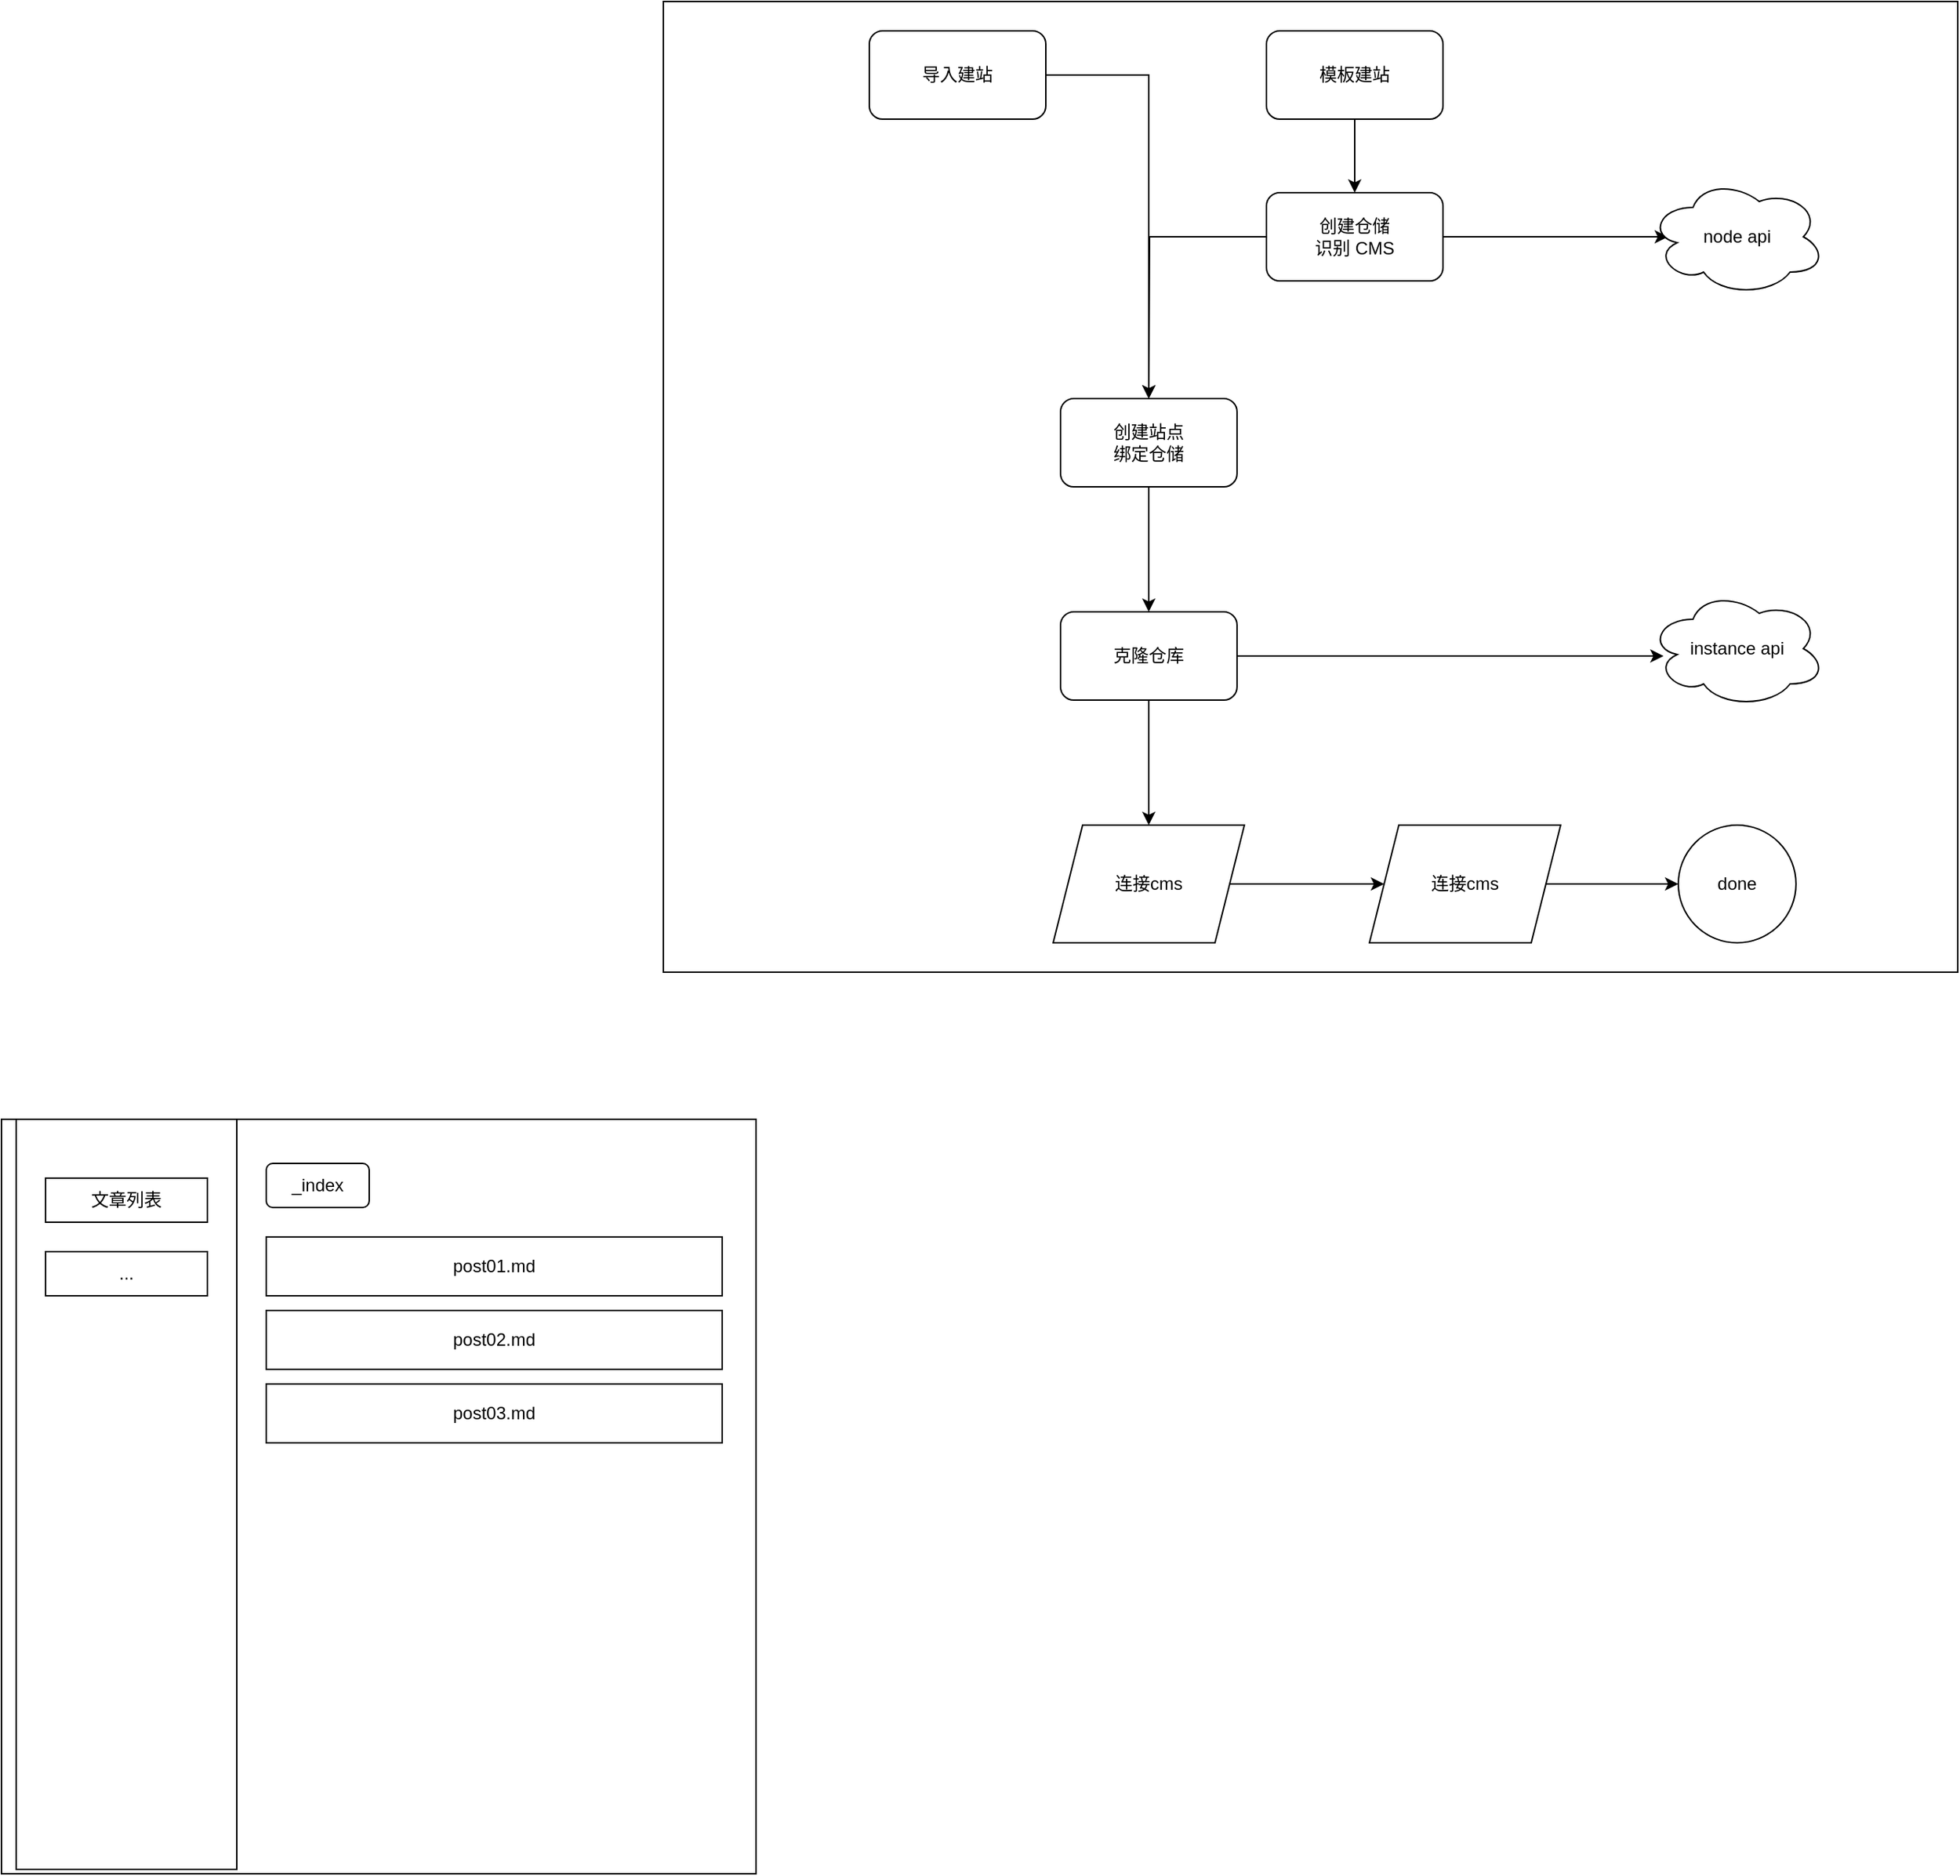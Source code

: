 <mxfile version="21.6.8" type="github">
  <diagram name="第 1 页" id="z3eSV-Bdw5thzZ9dF0Tf">
    <mxGraphModel dx="2021" dy="673" grid="1" gridSize="10" guides="1" tooltips="1" connect="1" arrows="1" fold="1" page="1" pageScale="1" pageWidth="827" pageHeight="1169" math="0" shadow="0">
      <root>
        <mxCell id="0" />
        <mxCell id="1" parent="0" />
        <mxCell id="hI7RUDL5mImLhrrpBEeo-23" value="" style="rounded=0;whiteSpace=wrap;html=1;" parent="1" vertex="1">
          <mxGeometry x="-230" y="110" width="880" height="660" as="geometry" />
        </mxCell>
        <mxCell id="hI7RUDL5mImLhrrpBEeo-8" style="edgeStyle=orthogonalEdgeStyle;rounded=0;orthogonalLoop=1;jettySize=auto;html=1;" parent="1" source="hI7RUDL5mImLhrrpBEeo-1" target="hI7RUDL5mImLhrrpBEeo-7" edge="1">
          <mxGeometry relative="1" as="geometry" />
        </mxCell>
        <mxCell id="hI7RUDL5mImLhrrpBEeo-1" value="导入建站" style="rounded=1;whiteSpace=wrap;html=1;" parent="1" vertex="1">
          <mxGeometry x="-90" y="130" width="120" height="60" as="geometry" />
        </mxCell>
        <mxCell id="hI7RUDL5mImLhrrpBEeo-6" style="edgeStyle=orthogonalEdgeStyle;rounded=0;orthogonalLoop=1;jettySize=auto;html=1;exitX=0.5;exitY=1;exitDx=0;exitDy=0;entryX=0.5;entryY=0;entryDx=0;entryDy=0;" parent="1" source="hI7RUDL5mImLhrrpBEeo-2" target="hI7RUDL5mImLhrrpBEeo-3" edge="1">
          <mxGeometry relative="1" as="geometry" />
        </mxCell>
        <mxCell id="hI7RUDL5mImLhrrpBEeo-2" value="模板建站" style="rounded=1;whiteSpace=wrap;html=1;" parent="1" vertex="1">
          <mxGeometry x="180" y="130" width="120" height="60" as="geometry" />
        </mxCell>
        <mxCell id="hI7RUDL5mImLhrrpBEeo-5" style="edgeStyle=orthogonalEdgeStyle;rounded=0;orthogonalLoop=1;jettySize=auto;html=1;entryX=0.108;entryY=0.5;entryDx=0;entryDy=0;entryPerimeter=0;" parent="1" source="hI7RUDL5mImLhrrpBEeo-3" target="hI7RUDL5mImLhrrpBEeo-4" edge="1">
          <mxGeometry relative="1" as="geometry" />
        </mxCell>
        <mxCell id="hI7RUDL5mImLhrrpBEeo-9" style="edgeStyle=orthogonalEdgeStyle;rounded=0;orthogonalLoop=1;jettySize=auto;html=1;" parent="1" source="hI7RUDL5mImLhrrpBEeo-3" edge="1">
          <mxGeometry relative="1" as="geometry">
            <mxPoint x="100" y="380" as="targetPoint" />
          </mxGeometry>
        </mxCell>
        <mxCell id="hI7RUDL5mImLhrrpBEeo-3" value="创建仓储&lt;br&gt;识别 CMS" style="rounded=1;whiteSpace=wrap;html=1;" parent="1" vertex="1">
          <mxGeometry x="180" y="240" width="120" height="60" as="geometry" />
        </mxCell>
        <mxCell id="hI7RUDL5mImLhrrpBEeo-4" value="node api" style="ellipse;shape=cloud;whiteSpace=wrap;html=1;" parent="1" vertex="1">
          <mxGeometry x="440" y="230" width="120" height="80" as="geometry" />
        </mxCell>
        <mxCell id="hI7RUDL5mImLhrrpBEeo-12" style="edgeStyle=orthogonalEdgeStyle;rounded=0;orthogonalLoop=1;jettySize=auto;html=1;" parent="1" source="hI7RUDL5mImLhrrpBEeo-7" target="hI7RUDL5mImLhrrpBEeo-10" edge="1">
          <mxGeometry relative="1" as="geometry" />
        </mxCell>
        <mxCell id="hI7RUDL5mImLhrrpBEeo-7" value="创建站点&lt;br&gt;绑定仓储" style="rounded=1;whiteSpace=wrap;html=1;" parent="1" vertex="1">
          <mxGeometry x="40" y="380" width="120" height="60" as="geometry" />
        </mxCell>
        <mxCell id="hI7RUDL5mImLhrrpBEeo-13" style="edgeStyle=orthogonalEdgeStyle;rounded=0;orthogonalLoop=1;jettySize=auto;html=1;entryX=0.083;entryY=0.563;entryDx=0;entryDy=0;entryPerimeter=0;" parent="1" source="hI7RUDL5mImLhrrpBEeo-10" target="hI7RUDL5mImLhrrpBEeo-11" edge="1">
          <mxGeometry relative="1" as="geometry" />
        </mxCell>
        <mxCell id="hI7RUDL5mImLhrrpBEeo-20" style="edgeStyle=orthogonalEdgeStyle;rounded=0;orthogonalLoop=1;jettySize=auto;html=1;entryX=0.5;entryY=0;entryDx=0;entryDy=0;" parent="1" source="hI7RUDL5mImLhrrpBEeo-10" target="hI7RUDL5mImLhrrpBEeo-17" edge="1">
          <mxGeometry relative="1" as="geometry" />
        </mxCell>
        <mxCell id="hI7RUDL5mImLhrrpBEeo-10" value="克隆仓库" style="rounded=1;whiteSpace=wrap;html=1;" parent="1" vertex="1">
          <mxGeometry x="40" y="525" width="120" height="60" as="geometry" />
        </mxCell>
        <mxCell id="hI7RUDL5mImLhrrpBEeo-11" value="instance api" style="ellipse;shape=cloud;whiteSpace=wrap;html=1;" parent="1" vertex="1">
          <mxGeometry x="440" y="510" width="120" height="80" as="geometry" />
        </mxCell>
        <mxCell id="hI7RUDL5mImLhrrpBEeo-21" style="edgeStyle=orthogonalEdgeStyle;rounded=0;orthogonalLoop=1;jettySize=auto;html=1;entryX=0;entryY=0.5;entryDx=0;entryDy=0;" parent="1" source="hI7RUDL5mImLhrrpBEeo-17" target="hI7RUDL5mImLhrrpBEeo-18" edge="1">
          <mxGeometry relative="1" as="geometry" />
        </mxCell>
        <mxCell id="hI7RUDL5mImLhrrpBEeo-17" value="连接cms" style="shape=parallelogram;perimeter=parallelogramPerimeter;whiteSpace=wrap;html=1;fixedSize=1;" parent="1" vertex="1">
          <mxGeometry x="35" y="670" width="130" height="80" as="geometry" />
        </mxCell>
        <mxCell id="hI7RUDL5mImLhrrpBEeo-22" style="edgeStyle=orthogonalEdgeStyle;rounded=0;orthogonalLoop=1;jettySize=auto;html=1;" parent="1" source="hI7RUDL5mImLhrrpBEeo-18" target="hI7RUDL5mImLhrrpBEeo-19" edge="1">
          <mxGeometry relative="1" as="geometry" />
        </mxCell>
        <mxCell id="hI7RUDL5mImLhrrpBEeo-18" value="连接cms" style="shape=parallelogram;perimeter=parallelogramPerimeter;whiteSpace=wrap;html=1;fixedSize=1;" parent="1" vertex="1">
          <mxGeometry x="250" y="670" width="130" height="80" as="geometry" />
        </mxCell>
        <mxCell id="hI7RUDL5mImLhrrpBEeo-19" value="done" style="ellipse;whiteSpace=wrap;html=1;aspect=fixed;" parent="1" vertex="1">
          <mxGeometry x="460" y="670" width="80" height="80" as="geometry" />
        </mxCell>
        <mxCell id="U1DZblLpx_dxAy8vGCMi-1" value="" style="whiteSpace=wrap;html=1;aspect=fixed;" vertex="1" parent="1">
          <mxGeometry x="-680" y="870" width="513" height="513" as="geometry" />
        </mxCell>
        <mxCell id="U1DZblLpx_dxAy8vGCMi-3" value="" style="rounded=0;whiteSpace=wrap;html=1;" vertex="1" parent="1">
          <mxGeometry x="-670" y="870" width="150" height="510" as="geometry" />
        </mxCell>
        <mxCell id="U1DZblLpx_dxAy8vGCMi-4" value="post01.md" style="rounded=0;whiteSpace=wrap;html=1;" vertex="1" parent="1">
          <mxGeometry x="-500" y="950" width="310" height="40" as="geometry" />
        </mxCell>
        <mxCell id="U1DZblLpx_dxAy8vGCMi-5" value="post02.md" style="rounded=0;whiteSpace=wrap;html=1;" vertex="1" parent="1">
          <mxGeometry x="-500" y="1000" width="310" height="40" as="geometry" />
        </mxCell>
        <mxCell id="U1DZblLpx_dxAy8vGCMi-6" value="post03.md" style="rounded=0;whiteSpace=wrap;html=1;" vertex="1" parent="1">
          <mxGeometry x="-500" y="1050" width="310" height="40" as="geometry" />
        </mxCell>
        <mxCell id="U1DZblLpx_dxAy8vGCMi-7" value="_index" style="rounded=1;whiteSpace=wrap;html=1;" vertex="1" parent="1">
          <mxGeometry x="-500" y="900" width="70" height="30" as="geometry" />
        </mxCell>
        <mxCell id="U1DZblLpx_dxAy8vGCMi-8" value="文章列表" style="rounded=0;whiteSpace=wrap;html=1;" vertex="1" parent="1">
          <mxGeometry x="-650" y="910" width="110" height="30" as="geometry" />
        </mxCell>
        <mxCell id="U1DZblLpx_dxAy8vGCMi-9" value="..." style="rounded=0;whiteSpace=wrap;html=1;" vertex="1" parent="1">
          <mxGeometry x="-650" y="960" width="110" height="30" as="geometry" />
        </mxCell>
      </root>
    </mxGraphModel>
  </diagram>
</mxfile>
